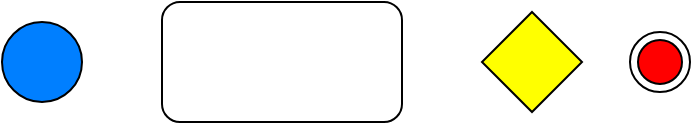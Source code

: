 <mxfile version="13.6.5" type="device"><diagram id="dCHnphrhDVRz5UXlf2AN" name="Page-1"><mxGraphModel dx="868" dy="482" grid="1" gridSize="10" guides="1" tooltips="1" connect="1" arrows="1" fold="1" page="1" pageScale="1" pageWidth="827" pageHeight="1169" math="0" shadow="0"><root><mxCell id="0"/><mxCell id="1" parent="0"/><mxCell id="B0dLgP4N3j2v3vGGpmvw-1" value="" style="ellipse;whiteSpace=wrap;html=1;aspect=fixed;fillColor=#007FFF;" vertex="1" parent="1"><mxGeometry x="70" y="370" width="40" height="40" as="geometry"/></mxCell><mxCell id="B0dLgP4N3j2v3vGGpmvw-2" value="" style="rounded=1;whiteSpace=wrap;html=1;" vertex="1" parent="1"><mxGeometry x="150" y="360" width="120" height="60" as="geometry"/></mxCell><mxCell id="B0dLgP4N3j2v3vGGpmvw-3" value="" style="rhombus;whiteSpace=wrap;html=1;strokeColor=#000000;fillColor=#FFFF00;" vertex="1" parent="1"><mxGeometry x="310" y="365" width="50" height="50" as="geometry"/></mxCell><mxCell id="B0dLgP4N3j2v3vGGpmvw-4" value="" style="ellipse;html=1;shape=endState;fillColor=#FF0000;" vertex="1" parent="1"><mxGeometry x="384" y="375" width="30" height="30" as="geometry"/></mxCell></root></mxGraphModel></diagram></mxfile>